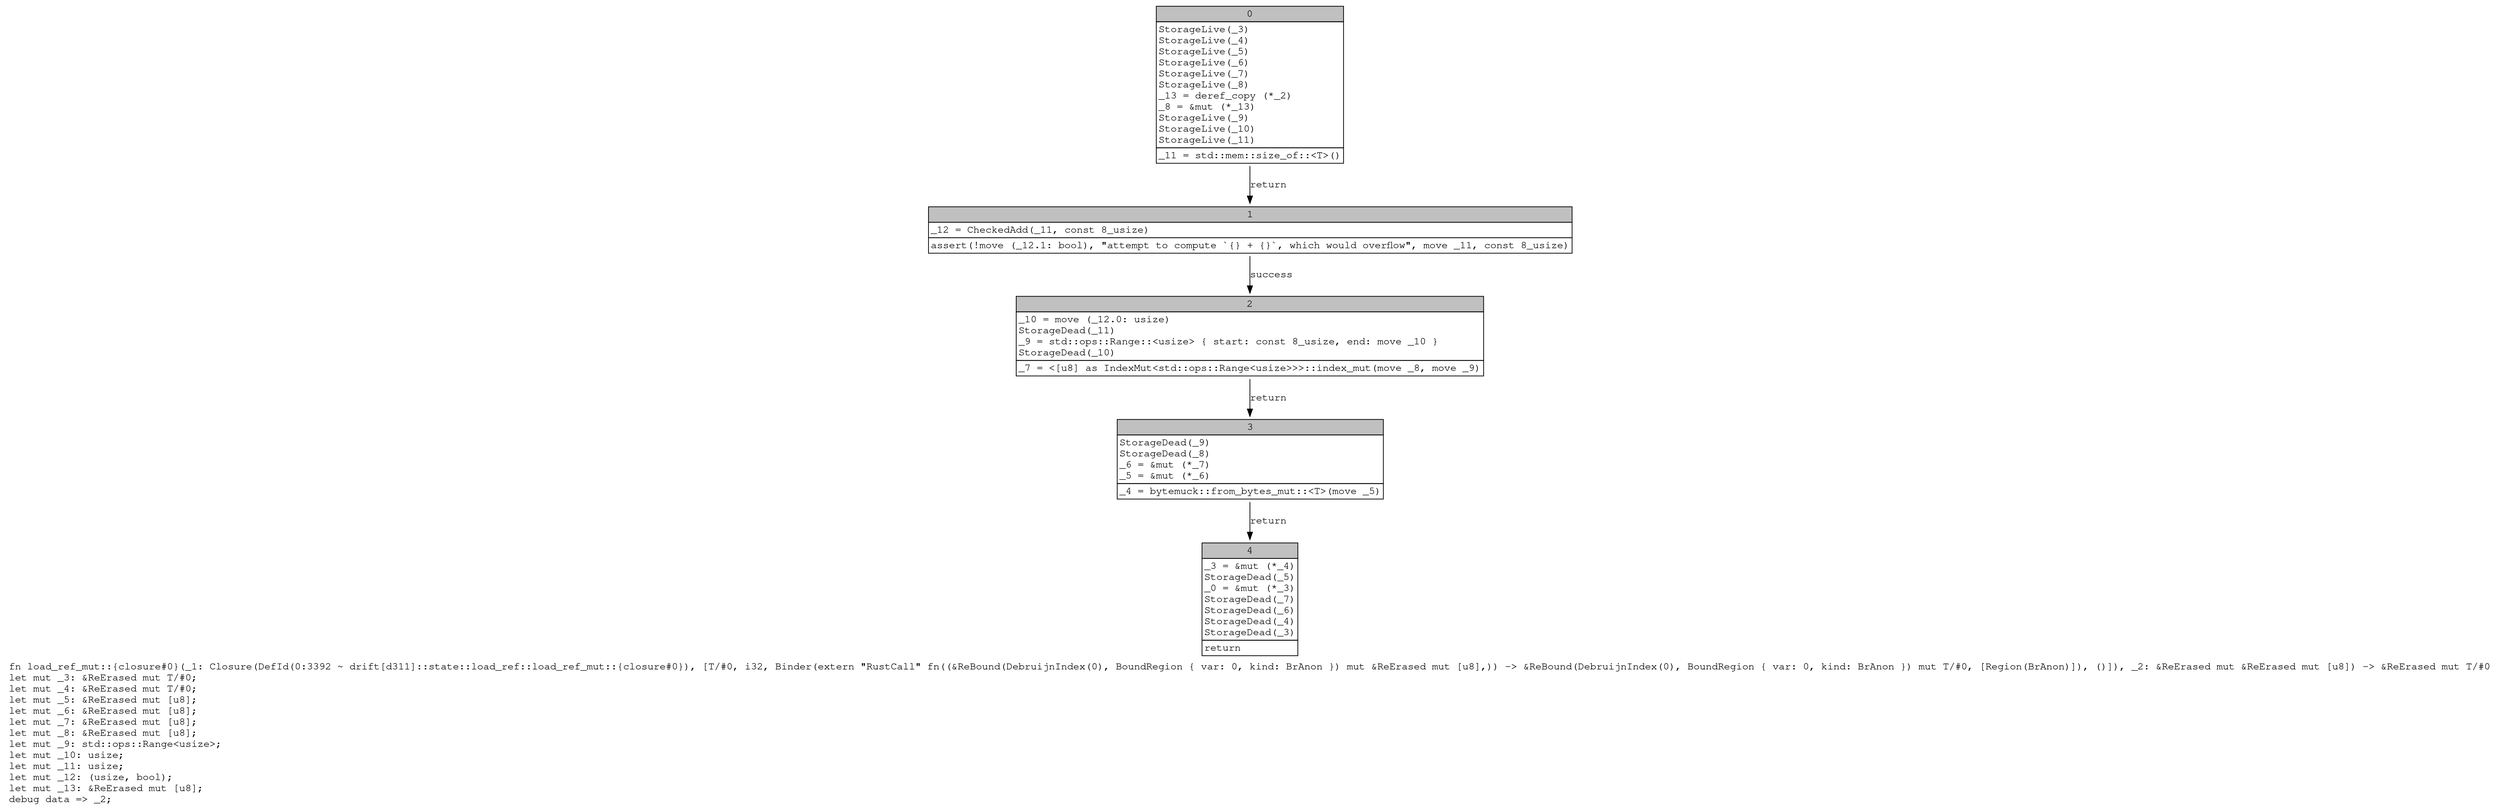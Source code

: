 digraph Mir_0_3392 {
    graph [fontname="Courier, monospace"];
    node [fontname="Courier, monospace"];
    edge [fontname="Courier, monospace"];
    label=<fn load_ref_mut::{closure#0}(_1: Closure(DefId(0:3392 ~ drift[d311]::state::load_ref::load_ref_mut::{closure#0}), [T/#0, i32, Binder(extern &quot;RustCall&quot; fn((&amp;ReBound(DebruijnIndex(0), BoundRegion { var: 0, kind: BrAnon }) mut &amp;ReErased mut [u8],)) -&gt; &amp;ReBound(DebruijnIndex(0), BoundRegion { var: 0, kind: BrAnon }) mut T/#0, [Region(BrAnon)]), ()]), _2: &amp;ReErased mut &amp;ReErased mut [u8]) -&gt; &amp;ReErased mut T/#0<br align="left"/>let mut _3: &amp;ReErased mut T/#0;<br align="left"/>let mut _4: &amp;ReErased mut T/#0;<br align="left"/>let mut _5: &amp;ReErased mut [u8];<br align="left"/>let mut _6: &amp;ReErased mut [u8];<br align="left"/>let mut _7: &amp;ReErased mut [u8];<br align="left"/>let mut _8: &amp;ReErased mut [u8];<br align="left"/>let mut _9: std::ops::Range&lt;usize&gt;;<br align="left"/>let mut _10: usize;<br align="left"/>let mut _11: usize;<br align="left"/>let mut _12: (usize, bool);<br align="left"/>let mut _13: &amp;ReErased mut [u8];<br align="left"/>debug data =&gt; _2;<br align="left"/>>;
    bb0__0_3392 [shape="none", label=<<table border="0" cellborder="1" cellspacing="0"><tr><td bgcolor="gray" align="center" colspan="1">0</td></tr><tr><td align="left" balign="left">StorageLive(_3)<br/>StorageLive(_4)<br/>StorageLive(_5)<br/>StorageLive(_6)<br/>StorageLive(_7)<br/>StorageLive(_8)<br/>_13 = deref_copy (*_2)<br/>_8 = &amp;mut (*_13)<br/>StorageLive(_9)<br/>StorageLive(_10)<br/>StorageLive(_11)<br/></td></tr><tr><td align="left">_11 = std::mem::size_of::&lt;T&gt;()</td></tr></table>>];
    bb1__0_3392 [shape="none", label=<<table border="0" cellborder="1" cellspacing="0"><tr><td bgcolor="gray" align="center" colspan="1">1</td></tr><tr><td align="left" balign="left">_12 = CheckedAdd(_11, const 8_usize)<br/></td></tr><tr><td align="left">assert(!move (_12.1: bool), &quot;attempt to compute `{} + {}`, which would overflow&quot;, move _11, const 8_usize)</td></tr></table>>];
    bb2__0_3392 [shape="none", label=<<table border="0" cellborder="1" cellspacing="0"><tr><td bgcolor="gray" align="center" colspan="1">2</td></tr><tr><td align="left" balign="left">_10 = move (_12.0: usize)<br/>StorageDead(_11)<br/>_9 = std::ops::Range::&lt;usize&gt; { start: const 8_usize, end: move _10 }<br/>StorageDead(_10)<br/></td></tr><tr><td align="left">_7 = &lt;[u8] as IndexMut&lt;std::ops::Range&lt;usize&gt;&gt;&gt;::index_mut(move _8, move _9)</td></tr></table>>];
    bb3__0_3392 [shape="none", label=<<table border="0" cellborder="1" cellspacing="0"><tr><td bgcolor="gray" align="center" colspan="1">3</td></tr><tr><td align="left" balign="left">StorageDead(_9)<br/>StorageDead(_8)<br/>_6 = &amp;mut (*_7)<br/>_5 = &amp;mut (*_6)<br/></td></tr><tr><td align="left">_4 = bytemuck::from_bytes_mut::&lt;T&gt;(move _5)</td></tr></table>>];
    bb4__0_3392 [shape="none", label=<<table border="0" cellborder="1" cellspacing="0"><tr><td bgcolor="gray" align="center" colspan="1">4</td></tr><tr><td align="left" balign="left">_3 = &amp;mut (*_4)<br/>StorageDead(_5)<br/>_0 = &amp;mut (*_3)<br/>StorageDead(_7)<br/>StorageDead(_6)<br/>StorageDead(_4)<br/>StorageDead(_3)<br/></td></tr><tr><td align="left">return</td></tr></table>>];
    bb0__0_3392 -> bb1__0_3392 [label="return"];
    bb1__0_3392 -> bb2__0_3392 [label="success"];
    bb2__0_3392 -> bb3__0_3392 [label="return"];
    bb3__0_3392 -> bb4__0_3392 [label="return"];
}
